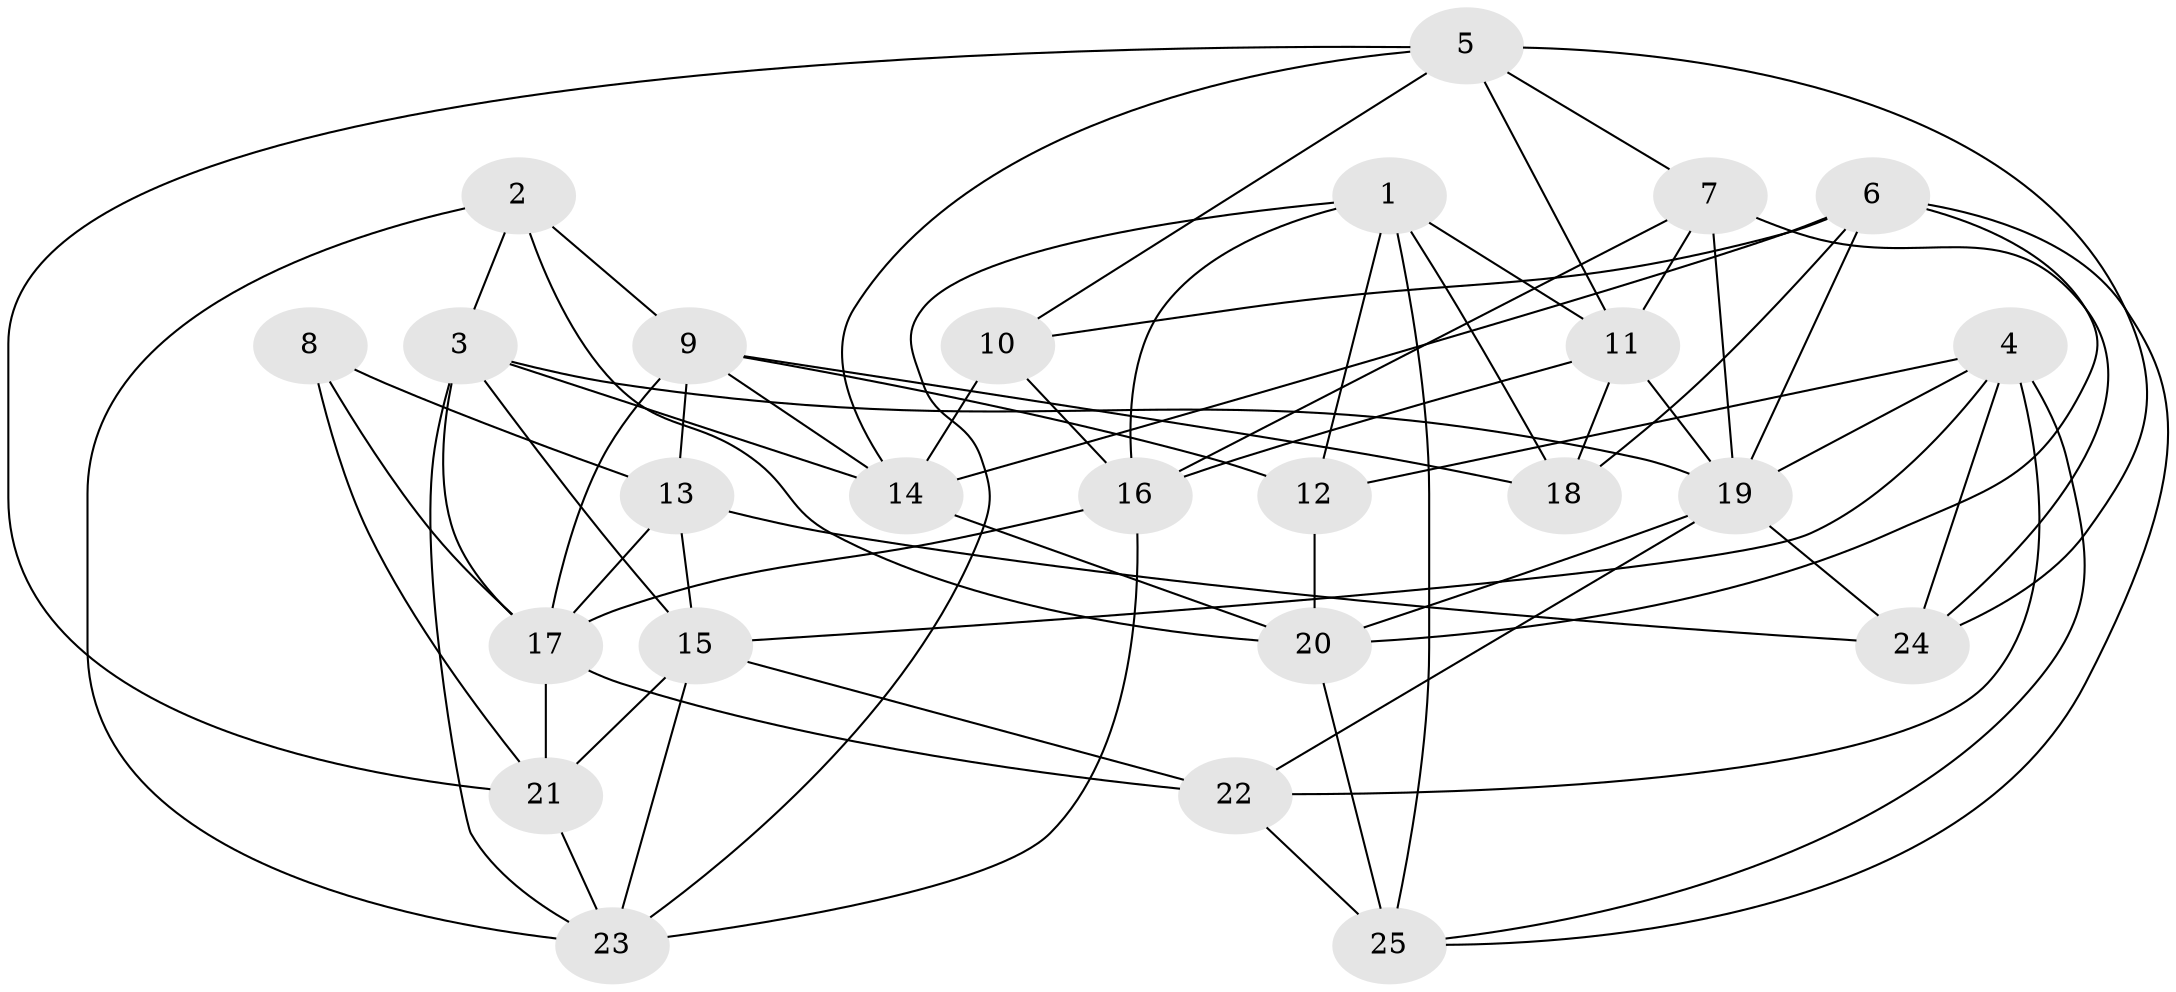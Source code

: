// original degree distribution, {4: 1.0}
// Generated by graph-tools (version 1.1) at 2025/50/03/09/25 03:50:45]
// undirected, 25 vertices, 68 edges
graph export_dot {
graph [start="1"]
  node [color=gray90,style=filled];
  1;
  2;
  3;
  4;
  5;
  6;
  7;
  8;
  9;
  10;
  11;
  12;
  13;
  14;
  15;
  16;
  17;
  18;
  19;
  20;
  21;
  22;
  23;
  24;
  25;
  1 -- 11 [weight=1.0];
  1 -- 12 [weight=1.0];
  1 -- 16 [weight=1.0];
  1 -- 18 [weight=1.0];
  1 -- 23 [weight=1.0];
  1 -- 25 [weight=1.0];
  2 -- 3 [weight=1.0];
  2 -- 9 [weight=1.0];
  2 -- 20 [weight=1.0];
  2 -- 23 [weight=1.0];
  3 -- 14 [weight=1.0];
  3 -- 15 [weight=1.0];
  3 -- 17 [weight=1.0];
  3 -- 19 [weight=1.0];
  3 -- 23 [weight=1.0];
  4 -- 12 [weight=1.0];
  4 -- 15 [weight=1.0];
  4 -- 19 [weight=1.0];
  4 -- 22 [weight=1.0];
  4 -- 24 [weight=1.0];
  4 -- 25 [weight=1.0];
  5 -- 7 [weight=1.0];
  5 -- 10 [weight=1.0];
  5 -- 11 [weight=1.0];
  5 -- 14 [weight=1.0];
  5 -- 21 [weight=1.0];
  5 -- 24 [weight=1.0];
  6 -- 10 [weight=1.0];
  6 -- 14 [weight=1.0];
  6 -- 18 [weight=1.0];
  6 -- 19 [weight=1.0];
  6 -- 20 [weight=1.0];
  6 -- 25 [weight=1.0];
  7 -- 11 [weight=1.0];
  7 -- 16 [weight=1.0];
  7 -- 19 [weight=1.0];
  7 -- 24 [weight=2.0];
  8 -- 13 [weight=2.0];
  8 -- 17 [weight=1.0];
  8 -- 21 [weight=1.0];
  9 -- 12 [weight=1.0];
  9 -- 13 [weight=1.0];
  9 -- 14 [weight=1.0];
  9 -- 17 [weight=1.0];
  9 -- 18 [weight=1.0];
  10 -- 14 [weight=1.0];
  10 -- 16 [weight=1.0];
  11 -- 16 [weight=1.0];
  11 -- 18 [weight=1.0];
  11 -- 19 [weight=1.0];
  12 -- 20 [weight=1.0];
  13 -- 15 [weight=1.0];
  13 -- 17 [weight=1.0];
  13 -- 24 [weight=1.0];
  14 -- 20 [weight=1.0];
  15 -- 21 [weight=1.0];
  15 -- 22 [weight=1.0];
  15 -- 23 [weight=1.0];
  16 -- 17 [weight=1.0];
  16 -- 23 [weight=1.0];
  17 -- 21 [weight=2.0];
  17 -- 22 [weight=1.0];
  19 -- 20 [weight=1.0];
  19 -- 22 [weight=1.0];
  19 -- 24 [weight=1.0];
  20 -- 25 [weight=1.0];
  21 -- 23 [weight=1.0];
  22 -- 25 [weight=2.0];
}
